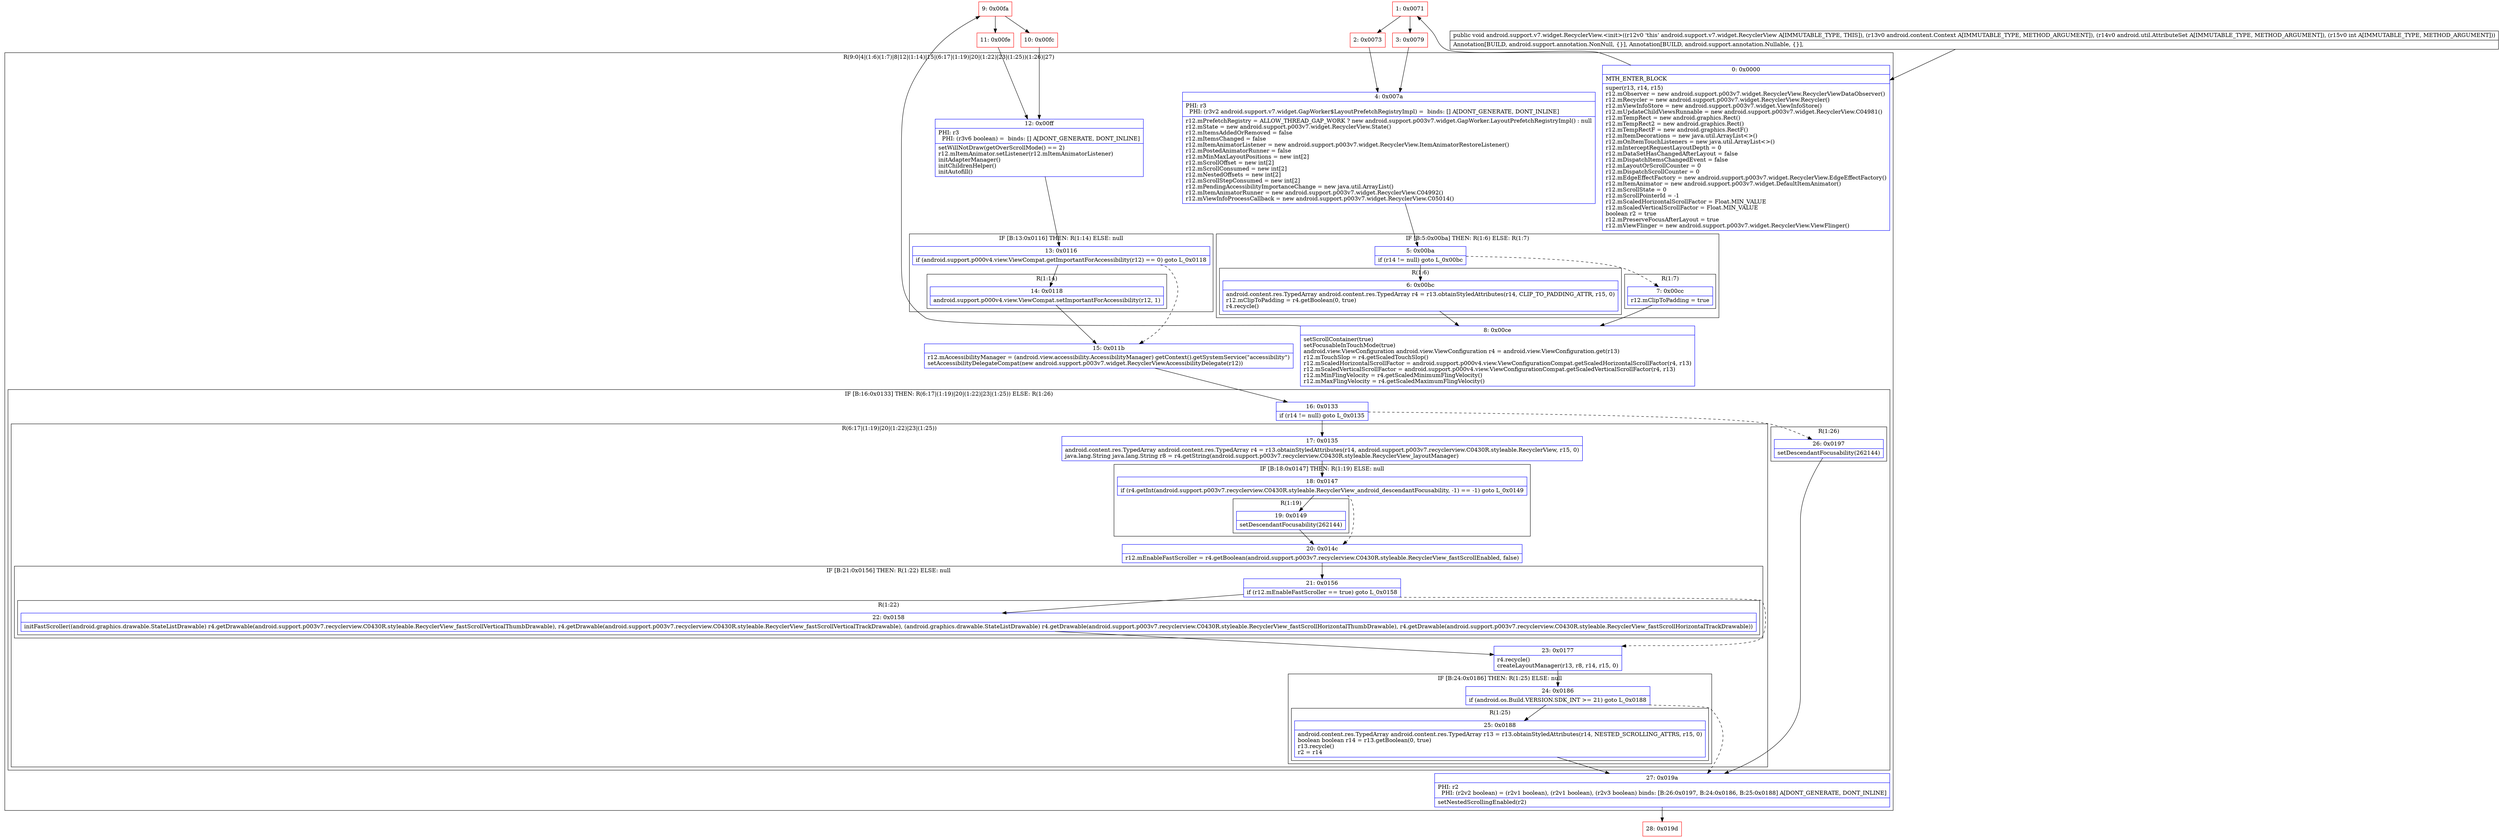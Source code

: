 digraph "CFG forandroid.support.v7.widget.RecyclerView.\<init\>(Landroid\/content\/Context;Landroid\/util\/AttributeSet;I)V" {
subgraph cluster_Region_939966154 {
label = "R(9:0|4|(1:6)(1:7)|8|12|(1:14)|15|(6:17|(1:19)|20|(1:22)|23|(1:25))(1:26)|27)";
node [shape=record,color=blue];
Node_0 [shape=record,label="{0\:\ 0x0000|MTH_ENTER_BLOCK\l|super(r13, r14, r15)\lr12.mObserver = new android.support.p003v7.widget.RecyclerView.RecyclerViewDataObserver()\lr12.mRecycler = new android.support.p003v7.widget.RecyclerView.Recycler()\lr12.mViewInfoStore = new android.support.p003v7.widget.ViewInfoStore()\lr12.mUpdateChildViewsRunnable = new android.support.p003v7.widget.RecyclerView.C04981()\lr12.mTempRect = new android.graphics.Rect()\lr12.mTempRect2 = new android.graphics.Rect()\lr12.mTempRectF = new android.graphics.RectF()\lr12.mItemDecorations = new java.util.ArrayList\<\>()\lr12.mOnItemTouchListeners = new java.util.ArrayList\<\>()\lr12.mInterceptRequestLayoutDepth = 0\lr12.mDataSetHasChangedAfterLayout = false\lr12.mDispatchItemsChangedEvent = false\lr12.mLayoutOrScrollCounter = 0\lr12.mDispatchScrollCounter = 0\lr12.mEdgeEffectFactory = new android.support.p003v7.widget.RecyclerView.EdgeEffectFactory()\lr12.mItemAnimator = new android.support.p003v7.widget.DefaultItemAnimator()\lr12.mScrollState = 0\lr12.mScrollPointerId = \-1\lr12.mScaledHorizontalScrollFactor = Float.MIN_VALUE\lr12.mScaledVerticalScrollFactor = Float.MIN_VALUE\lboolean r2 = true\lr12.mPreserveFocusAfterLayout = true\lr12.mViewFlinger = new android.support.p003v7.widget.RecyclerView.ViewFlinger()\l}"];
Node_4 [shape=record,label="{4\:\ 0x007a|PHI: r3 \l  PHI: (r3v2 android.support.v7.widget.GapWorker$LayoutPrefetchRegistryImpl) =  binds: [] A[DONT_GENERATE, DONT_INLINE]\l|r12.mPrefetchRegistry = ALLOW_THREAD_GAP_WORK ? new android.support.p003v7.widget.GapWorker.LayoutPrefetchRegistryImpl() : null\lr12.mState = new android.support.p003v7.widget.RecyclerView.State()\lr12.mItemsAddedOrRemoved = false\lr12.mItemsChanged = false\lr12.mItemAnimatorListener = new android.support.p003v7.widget.RecyclerView.ItemAnimatorRestoreListener()\lr12.mPostedAnimatorRunner = false\lr12.mMinMaxLayoutPositions = new int[2]\lr12.mScrollOffset = new int[2]\lr12.mScrollConsumed = new int[2]\lr12.mNestedOffsets = new int[2]\lr12.mScrollStepConsumed = new int[2]\lr12.mPendingAccessibilityImportanceChange = new java.util.ArrayList()\lr12.mItemAnimatorRunner = new android.support.p003v7.widget.RecyclerView.C04992()\lr12.mViewInfoProcessCallback = new android.support.p003v7.widget.RecyclerView.C05014()\l}"];
subgraph cluster_IfRegion_174892295 {
label = "IF [B:5:0x00ba] THEN: R(1:6) ELSE: R(1:7)";
node [shape=record,color=blue];
Node_5 [shape=record,label="{5\:\ 0x00ba|if (r14 != null) goto L_0x00bc\l}"];
subgraph cluster_Region_915103952 {
label = "R(1:6)";
node [shape=record,color=blue];
Node_6 [shape=record,label="{6\:\ 0x00bc|android.content.res.TypedArray android.content.res.TypedArray r4 = r13.obtainStyledAttributes(r14, CLIP_TO_PADDING_ATTR, r15, 0)\lr12.mClipToPadding = r4.getBoolean(0, true)\lr4.recycle()\l}"];
}
subgraph cluster_Region_465294213 {
label = "R(1:7)";
node [shape=record,color=blue];
Node_7 [shape=record,label="{7\:\ 0x00cc|r12.mClipToPadding = true\l}"];
}
}
Node_8 [shape=record,label="{8\:\ 0x00ce|setScrollContainer(true)\lsetFocusableInTouchMode(true)\landroid.view.ViewConfiguration android.view.ViewConfiguration r4 = android.view.ViewConfiguration.get(r13)\lr12.mTouchSlop = r4.getScaledTouchSlop()\lr12.mScaledHorizontalScrollFactor = android.support.p000v4.view.ViewConfigurationCompat.getScaledHorizontalScrollFactor(r4, r13)\lr12.mScaledVerticalScrollFactor = android.support.p000v4.view.ViewConfigurationCompat.getScaledVerticalScrollFactor(r4, r13)\lr12.mMinFlingVelocity = r4.getScaledMinimumFlingVelocity()\lr12.mMaxFlingVelocity = r4.getScaledMaximumFlingVelocity()\l}"];
Node_12 [shape=record,label="{12\:\ 0x00ff|PHI: r3 \l  PHI: (r3v6 boolean) =  binds: [] A[DONT_GENERATE, DONT_INLINE]\l|setWillNotDraw(getOverScrollMode() == 2)\lr12.mItemAnimator.setListener(r12.mItemAnimatorListener)\linitAdapterManager()\linitChildrenHelper()\linitAutofill()\l}"];
subgraph cluster_IfRegion_620075632 {
label = "IF [B:13:0x0116] THEN: R(1:14) ELSE: null";
node [shape=record,color=blue];
Node_13 [shape=record,label="{13\:\ 0x0116|if (android.support.p000v4.view.ViewCompat.getImportantForAccessibility(r12) == 0) goto L_0x0118\l}"];
subgraph cluster_Region_1810036206 {
label = "R(1:14)";
node [shape=record,color=blue];
Node_14 [shape=record,label="{14\:\ 0x0118|android.support.p000v4.view.ViewCompat.setImportantForAccessibility(r12, 1)\l}"];
}
}
Node_15 [shape=record,label="{15\:\ 0x011b|r12.mAccessibilityManager = (android.view.accessibility.AccessibilityManager) getContext().getSystemService(\"accessibility\")\lsetAccessibilityDelegateCompat(new android.support.p003v7.widget.RecyclerViewAccessibilityDelegate(r12))\l}"];
subgraph cluster_IfRegion_71901448 {
label = "IF [B:16:0x0133] THEN: R(6:17|(1:19)|20|(1:22)|23|(1:25)) ELSE: R(1:26)";
node [shape=record,color=blue];
Node_16 [shape=record,label="{16\:\ 0x0133|if (r14 != null) goto L_0x0135\l}"];
subgraph cluster_Region_629515108 {
label = "R(6:17|(1:19)|20|(1:22)|23|(1:25))";
node [shape=record,color=blue];
Node_17 [shape=record,label="{17\:\ 0x0135|android.content.res.TypedArray android.content.res.TypedArray r4 = r13.obtainStyledAttributes(r14, android.support.p003v7.recyclerview.C0430R.styleable.RecyclerView, r15, 0)\ljava.lang.String java.lang.String r8 = r4.getString(android.support.p003v7.recyclerview.C0430R.styleable.RecyclerView_layoutManager)\l}"];
subgraph cluster_IfRegion_613532200 {
label = "IF [B:18:0x0147] THEN: R(1:19) ELSE: null";
node [shape=record,color=blue];
Node_18 [shape=record,label="{18\:\ 0x0147|if (r4.getInt(android.support.p003v7.recyclerview.C0430R.styleable.RecyclerView_android_descendantFocusability, \-1) == \-1) goto L_0x0149\l}"];
subgraph cluster_Region_1093398015 {
label = "R(1:19)";
node [shape=record,color=blue];
Node_19 [shape=record,label="{19\:\ 0x0149|setDescendantFocusability(262144)\l}"];
}
}
Node_20 [shape=record,label="{20\:\ 0x014c|r12.mEnableFastScroller = r4.getBoolean(android.support.p003v7.recyclerview.C0430R.styleable.RecyclerView_fastScrollEnabled, false)\l}"];
subgraph cluster_IfRegion_1225116080 {
label = "IF [B:21:0x0156] THEN: R(1:22) ELSE: null";
node [shape=record,color=blue];
Node_21 [shape=record,label="{21\:\ 0x0156|if (r12.mEnableFastScroller == true) goto L_0x0158\l}"];
subgraph cluster_Region_703387806 {
label = "R(1:22)";
node [shape=record,color=blue];
Node_22 [shape=record,label="{22\:\ 0x0158|initFastScroller((android.graphics.drawable.StateListDrawable) r4.getDrawable(android.support.p003v7.recyclerview.C0430R.styleable.RecyclerView_fastScrollVerticalThumbDrawable), r4.getDrawable(android.support.p003v7.recyclerview.C0430R.styleable.RecyclerView_fastScrollVerticalTrackDrawable), (android.graphics.drawable.StateListDrawable) r4.getDrawable(android.support.p003v7.recyclerview.C0430R.styleable.RecyclerView_fastScrollHorizontalThumbDrawable), r4.getDrawable(android.support.p003v7.recyclerview.C0430R.styleable.RecyclerView_fastScrollHorizontalTrackDrawable))\l}"];
}
}
Node_23 [shape=record,label="{23\:\ 0x0177|r4.recycle()\lcreateLayoutManager(r13, r8, r14, r15, 0)\l}"];
subgraph cluster_IfRegion_892606715 {
label = "IF [B:24:0x0186] THEN: R(1:25) ELSE: null";
node [shape=record,color=blue];
Node_24 [shape=record,label="{24\:\ 0x0186|if (android.os.Build.VERSION.SDK_INT \>= 21) goto L_0x0188\l}"];
subgraph cluster_Region_810935718 {
label = "R(1:25)";
node [shape=record,color=blue];
Node_25 [shape=record,label="{25\:\ 0x0188|android.content.res.TypedArray android.content.res.TypedArray r13 = r13.obtainStyledAttributes(r14, NESTED_SCROLLING_ATTRS, r15, 0)\lboolean boolean r14 = r13.getBoolean(0, true)\lr13.recycle()\lr2 = r14\l}"];
}
}
}
subgraph cluster_Region_2025336372 {
label = "R(1:26)";
node [shape=record,color=blue];
Node_26 [shape=record,label="{26\:\ 0x0197|setDescendantFocusability(262144)\l}"];
}
}
Node_27 [shape=record,label="{27\:\ 0x019a|PHI: r2 \l  PHI: (r2v2 boolean) = (r2v1 boolean), (r2v1 boolean), (r2v3 boolean) binds: [B:26:0x0197, B:24:0x0186, B:25:0x0188] A[DONT_GENERATE, DONT_INLINE]\l|setNestedScrollingEnabled(r2)\l}"];
}
Node_1 [shape=record,color=red,label="{1\:\ 0x0071}"];
Node_2 [shape=record,color=red,label="{2\:\ 0x0073}"];
Node_3 [shape=record,color=red,label="{3\:\ 0x0079}"];
Node_9 [shape=record,color=red,label="{9\:\ 0x00fa}"];
Node_10 [shape=record,color=red,label="{10\:\ 0x00fc}"];
Node_11 [shape=record,color=red,label="{11\:\ 0x00fe}"];
Node_28 [shape=record,color=red,label="{28\:\ 0x019d}"];
MethodNode[shape=record,label="{public void android.support.v7.widget.RecyclerView.\<init\>((r12v0 'this' android.support.v7.widget.RecyclerView A[IMMUTABLE_TYPE, THIS]), (r13v0 android.content.Context A[IMMUTABLE_TYPE, METHOD_ARGUMENT]), (r14v0 android.util.AttributeSet A[IMMUTABLE_TYPE, METHOD_ARGUMENT]), (r15v0 int A[IMMUTABLE_TYPE, METHOD_ARGUMENT]))  | Annotation[BUILD, android.support.annotation.NonNull, \{\}], Annotation[BUILD, android.support.annotation.Nullable, \{\}], \l}"];
MethodNode -> Node_0;
Node_0 -> Node_1;
Node_4 -> Node_5;
Node_5 -> Node_6;
Node_5 -> Node_7[style=dashed];
Node_6 -> Node_8;
Node_7 -> Node_8;
Node_8 -> Node_9;
Node_12 -> Node_13;
Node_13 -> Node_14;
Node_13 -> Node_15[style=dashed];
Node_14 -> Node_15;
Node_15 -> Node_16;
Node_16 -> Node_17;
Node_16 -> Node_26[style=dashed];
Node_17 -> Node_18;
Node_18 -> Node_19;
Node_18 -> Node_20[style=dashed];
Node_19 -> Node_20;
Node_20 -> Node_21;
Node_21 -> Node_22;
Node_21 -> Node_23[style=dashed];
Node_22 -> Node_23;
Node_23 -> Node_24;
Node_24 -> Node_25;
Node_24 -> Node_27[style=dashed];
Node_25 -> Node_27;
Node_26 -> Node_27;
Node_27 -> Node_28;
Node_1 -> Node_2;
Node_1 -> Node_3;
Node_2 -> Node_4;
Node_3 -> Node_4;
Node_9 -> Node_10;
Node_9 -> Node_11;
Node_10 -> Node_12;
Node_11 -> Node_12;
}

